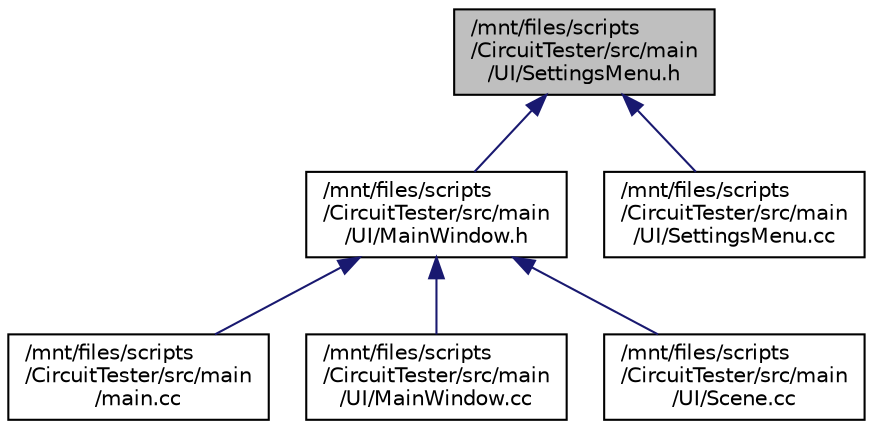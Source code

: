 digraph "/mnt/files/scripts/CircuitTester/src/main/UI/SettingsMenu.h"
{
 // LATEX_PDF_SIZE
  edge [fontname="Helvetica",fontsize="10",labelfontname="Helvetica",labelfontsize="10"];
  node [fontname="Helvetica",fontsize="10",shape=record];
  Node1 [label="/mnt/files/scripts\l/CircuitTester/src/main\l/UI/SettingsMenu.h",height=0.2,width=0.4,color="black", fillcolor="grey75", style="filled", fontcolor="black",tooltip=" "];
  Node1 -> Node2 [dir="back",color="midnightblue",fontsize="10",style="solid",fontname="Helvetica"];
  Node2 [label="/mnt/files/scripts\l/CircuitTester/src/main\l/UI/MainWindow.h",height=0.2,width=0.4,color="black", fillcolor="white", style="filled",URL="$MainWindow_8h.html",tooltip=" "];
  Node2 -> Node3 [dir="back",color="midnightblue",fontsize="10",style="solid",fontname="Helvetica"];
  Node3 [label="/mnt/files/scripts\l/CircuitTester/src/main\l/main.cc",height=0.2,width=0.4,color="black", fillcolor="white", style="filled",URL="$main_8cc.html",tooltip=" "];
  Node2 -> Node4 [dir="back",color="midnightblue",fontsize="10",style="solid",fontname="Helvetica"];
  Node4 [label="/mnt/files/scripts\l/CircuitTester/src/main\l/UI/MainWindow.cc",height=0.2,width=0.4,color="black", fillcolor="white", style="filled",URL="$MainWindow_8cc.html",tooltip=" "];
  Node2 -> Node5 [dir="back",color="midnightblue",fontsize="10",style="solid",fontname="Helvetica"];
  Node5 [label="/mnt/files/scripts\l/CircuitTester/src/main\l/UI/Scene.cc",height=0.2,width=0.4,color="black", fillcolor="white", style="filled",URL="$Scene_8cc.html",tooltip=" "];
  Node1 -> Node6 [dir="back",color="midnightblue",fontsize="10",style="solid",fontname="Helvetica"];
  Node6 [label="/mnt/files/scripts\l/CircuitTester/src/main\l/UI/SettingsMenu.cc",height=0.2,width=0.4,color="black", fillcolor="white", style="filled",URL="$SettingsMenu_8cc.html",tooltip=" "];
}
